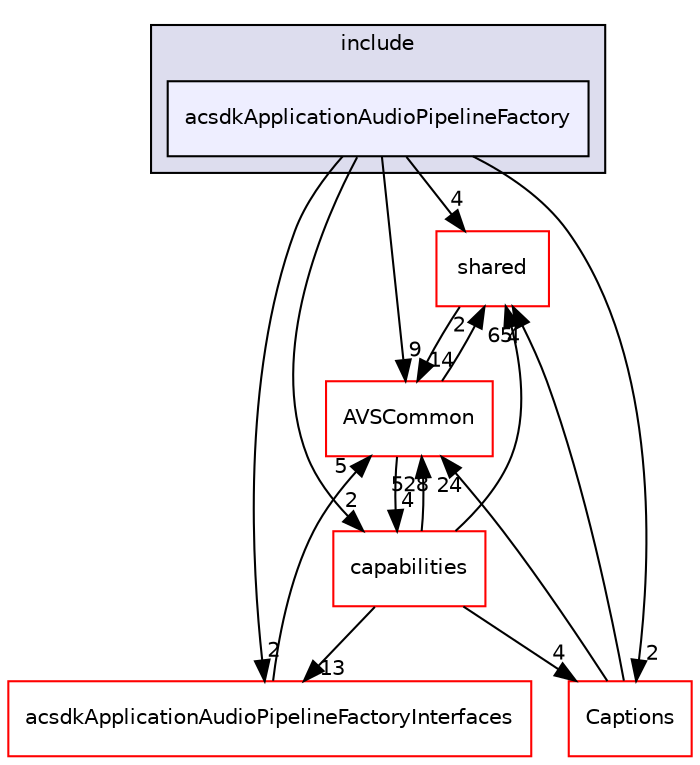 digraph "/workplace/avs-device-sdk/applications/acsdkCustomApplicationAudioPipelineFactory/include/acsdkApplicationAudioPipelineFactory" {
  compound=true
  node [ fontsize="10", fontname="Helvetica"];
  edge [ labelfontsize="10", labelfontname="Helvetica"];
  subgraph clusterdir_767a6e745e93449f1760b9448b1b41ae {
    graph [ bgcolor="#ddddee", pencolor="black", label="include" fontname="Helvetica", fontsize="10", URL="dir_767a6e745e93449f1760b9448b1b41ae.html"]
  dir_3f9f7252808201d0745cd7e4fff22c25 [shape=box, label="acsdkApplicationAudioPipelineFactory", style="filled", fillcolor="#eeeeff", pencolor="black", URL="dir_3f9f7252808201d0745cd7e4fff22c25.html"];
  }
  dir_9982052f7ce695d12571567315b2fafa [shape=box label="shared" fillcolor="white" style="filled" color="red" URL="dir_9982052f7ce695d12571567315b2fafa.html"];
  dir_5f7911d5aff7f3db61b81ea8d608701d [shape=box label="acsdkApplicationAudioPipelineFactoryInterfaces" fillcolor="white" style="filled" color="red" URL="dir_5f7911d5aff7f3db61b81ea8d608701d.html"];
  dir_de0e77330fd0ab33359e90b501923c8e [shape=box label="Captions" fillcolor="white" style="filled" color="red" URL="dir_de0e77330fd0ab33359e90b501923c8e.html"];
  dir_13e65effb2bde530b17b3d5eefcd0266 [shape=box label="AVSCommon" fillcolor="white" style="filled" color="red" URL="dir_13e65effb2bde530b17b3d5eefcd0266.html"];
  dir_55f1e16e469d547c636a522dac21b8a1 [shape=box label="capabilities" fillcolor="white" style="filled" color="red" URL="dir_55f1e16e469d547c636a522dac21b8a1.html"];
  dir_9982052f7ce695d12571567315b2fafa->dir_13e65effb2bde530b17b3d5eefcd0266 [headlabel="14", labeldistance=1.5 headhref="dir_000598_000017.html"];
  dir_3f9f7252808201d0745cd7e4fff22c25->dir_9982052f7ce695d12571567315b2fafa [headlabel="4", labeldistance=1.5 headhref="dir_000034_000598.html"];
  dir_3f9f7252808201d0745cd7e4fff22c25->dir_5f7911d5aff7f3db61b81ea8d608701d [headlabel="2", labeldistance=1.5 headhref="dir_000034_000041.html"];
  dir_3f9f7252808201d0745cd7e4fff22c25->dir_de0e77330fd0ab33359e90b501923c8e [headlabel="2", labeldistance=1.5 headhref="dir_000034_000435.html"];
  dir_3f9f7252808201d0745cd7e4fff22c25->dir_13e65effb2bde530b17b3d5eefcd0266 [headlabel="9", labeldistance=1.5 headhref="dir_000034_000017.html"];
  dir_3f9f7252808201d0745cd7e4fff22c25->dir_55f1e16e469d547c636a522dac21b8a1 [headlabel="2", labeldistance=1.5 headhref="dir_000034_000149.html"];
  dir_5f7911d5aff7f3db61b81ea8d608701d->dir_13e65effb2bde530b17b3d5eefcd0266 [headlabel="5", labeldistance=1.5 headhref="dir_000041_000017.html"];
  dir_de0e77330fd0ab33359e90b501923c8e->dir_9982052f7ce695d12571567315b2fafa [headlabel="4", labeldistance=1.5 headhref="dir_000435_000598.html"];
  dir_de0e77330fd0ab33359e90b501923c8e->dir_13e65effb2bde530b17b3d5eefcd0266 [headlabel="24", labeldistance=1.5 headhref="dir_000435_000017.html"];
  dir_13e65effb2bde530b17b3d5eefcd0266->dir_9982052f7ce695d12571567315b2fafa [headlabel="2", labeldistance=1.5 headhref="dir_000017_000598.html"];
  dir_13e65effb2bde530b17b3d5eefcd0266->dir_55f1e16e469d547c636a522dac21b8a1 [headlabel="4", labeldistance=1.5 headhref="dir_000017_000149.html"];
  dir_55f1e16e469d547c636a522dac21b8a1->dir_9982052f7ce695d12571567315b2fafa [headlabel="65", labeldistance=1.5 headhref="dir_000149_000598.html"];
  dir_55f1e16e469d547c636a522dac21b8a1->dir_5f7911d5aff7f3db61b81ea8d608701d [headlabel="13", labeldistance=1.5 headhref="dir_000149_000041.html"];
  dir_55f1e16e469d547c636a522dac21b8a1->dir_de0e77330fd0ab33359e90b501923c8e [headlabel="4", labeldistance=1.5 headhref="dir_000149_000435.html"];
  dir_55f1e16e469d547c636a522dac21b8a1->dir_13e65effb2bde530b17b3d5eefcd0266 [headlabel="528", labeldistance=1.5 headhref="dir_000149_000017.html"];
}
